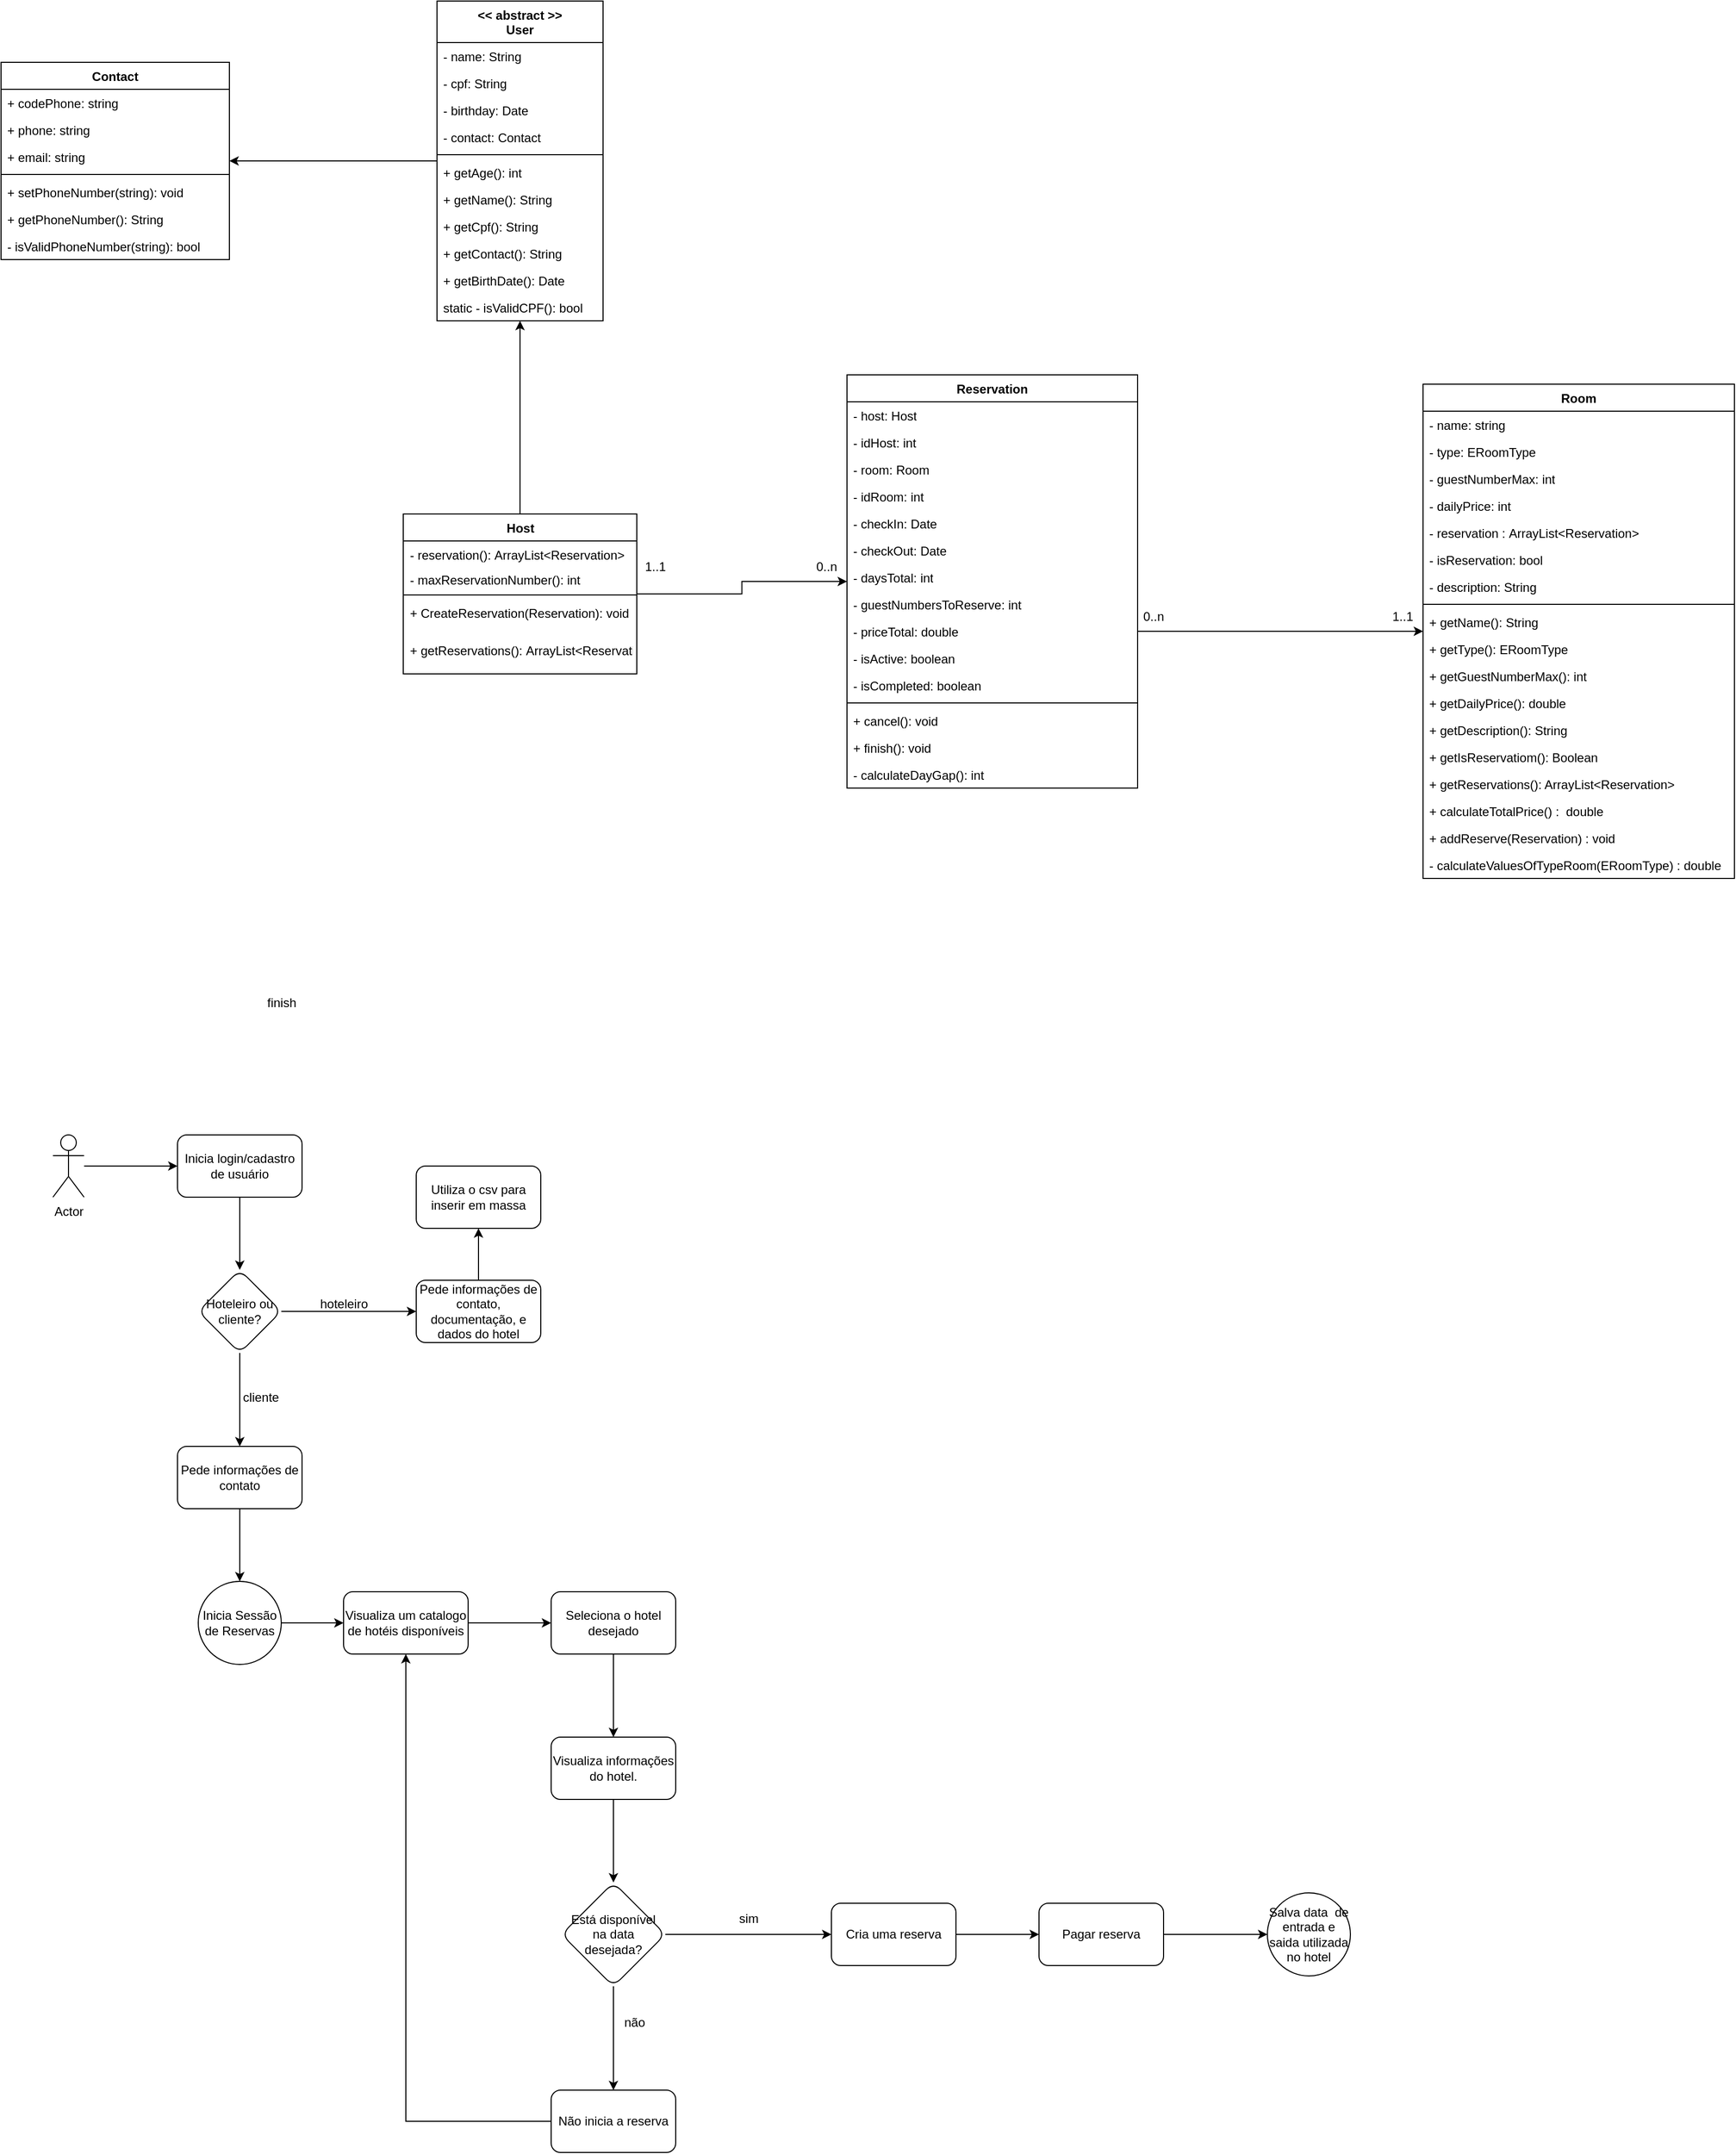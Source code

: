<mxfile version="22.0.3" type="device">
  <diagram name="Página-1" id="BmBMGIrfv2WmDZ4eUASm">
    <mxGraphModel dx="72" dy="1737" grid="1" gridSize="10" guides="1" tooltips="1" connect="1" arrows="1" fold="1" page="0" pageScale="1" pageWidth="827" pageHeight="1169" math="0" shadow="0">
      <root>
        <mxCell id="0" />
        <mxCell id="1" parent="0" />
        <mxCell id="FzabC8vqsWaqZOw50s2N-5" style="edgeStyle=orthogonalEdgeStyle;rounded=0;orthogonalLoop=1;jettySize=auto;html=1;" parent="1" source="FzabC8vqsWaqZOw50s2N-1" target="FzabC8vqsWaqZOw50s2N-4" edge="1">
          <mxGeometry relative="1" as="geometry" />
        </mxCell>
        <mxCell id="FzabC8vqsWaqZOw50s2N-1" value="Actor" style="shape=umlActor;verticalLabelPosition=bottom;verticalAlign=top;html=1;outlineConnect=0;" parent="1" vertex="1">
          <mxGeometry x="1440" y="462" width="30" height="60" as="geometry" />
        </mxCell>
        <mxCell id="FzabC8vqsWaqZOw50s2N-7" value="" style="edgeStyle=orthogonalEdgeStyle;rounded=0;orthogonalLoop=1;jettySize=auto;html=1;" parent="1" source="FzabC8vqsWaqZOw50s2N-4" target="FzabC8vqsWaqZOw50s2N-6" edge="1">
          <mxGeometry relative="1" as="geometry" />
        </mxCell>
        <mxCell id="FzabC8vqsWaqZOw50s2N-4" value="Inicia login/cadastro de usuário" style="rounded=1;whiteSpace=wrap;html=1;" parent="1" vertex="1">
          <mxGeometry x="1560" y="462" width="120" height="60" as="geometry" />
        </mxCell>
        <mxCell id="FzabC8vqsWaqZOw50s2N-9" value="" style="edgeStyle=orthogonalEdgeStyle;rounded=0;orthogonalLoop=1;jettySize=auto;html=1;" parent="1" source="FzabC8vqsWaqZOw50s2N-6" target="FzabC8vqsWaqZOw50s2N-8" edge="1">
          <mxGeometry relative="1" as="geometry" />
        </mxCell>
        <mxCell id="FzabC8vqsWaqZOw50s2N-11" value="" style="edgeStyle=orthogonalEdgeStyle;rounded=0;orthogonalLoop=1;jettySize=auto;html=1;" parent="1" source="FzabC8vqsWaqZOw50s2N-6" target="FzabC8vqsWaqZOw50s2N-10" edge="1">
          <mxGeometry relative="1" as="geometry" />
        </mxCell>
        <mxCell id="FzabC8vqsWaqZOw50s2N-6" value="Hoteleiro ou cliente?" style="rhombus;whiteSpace=wrap;html=1;rounded=1;" parent="1" vertex="1">
          <mxGeometry x="1580" y="592" width="80" height="80" as="geometry" />
        </mxCell>
        <mxCell id="FzabC8vqsWaqZOw50s2N-15" value="" style="edgeStyle=orthogonalEdgeStyle;rounded=0;orthogonalLoop=1;jettySize=auto;html=1;" parent="1" source="FzabC8vqsWaqZOw50s2N-8" target="FzabC8vqsWaqZOw50s2N-14" edge="1">
          <mxGeometry relative="1" as="geometry" />
        </mxCell>
        <mxCell id="FzabC8vqsWaqZOw50s2N-8" value="Pede informações de contato, documentação, e dados do hotel" style="whiteSpace=wrap;html=1;rounded=1;" parent="1" vertex="1">
          <mxGeometry x="1790" y="602" width="120" height="60" as="geometry" />
        </mxCell>
        <mxCell id="FzabC8vqsWaqZOw50s2N-17" value="" style="edgeStyle=orthogonalEdgeStyle;rounded=0;orthogonalLoop=1;jettySize=auto;html=1;" parent="1" source="FzabC8vqsWaqZOw50s2N-10" target="FzabC8vqsWaqZOw50s2N-16" edge="1">
          <mxGeometry relative="1" as="geometry" />
        </mxCell>
        <mxCell id="FzabC8vqsWaqZOw50s2N-10" value="Pede informações de contato" style="whiteSpace=wrap;html=1;rounded=1;" parent="1" vertex="1">
          <mxGeometry x="1560" y="762" width="120" height="60" as="geometry" />
        </mxCell>
        <mxCell id="FzabC8vqsWaqZOw50s2N-12" value="cliente" style="text;html=1;align=center;verticalAlign=middle;resizable=0;points=[];autosize=1;strokeColor=none;fillColor=none;" parent="1" vertex="1">
          <mxGeometry x="1610" y="700" width="60" height="30" as="geometry" />
        </mxCell>
        <mxCell id="FzabC8vqsWaqZOw50s2N-13" value="hoteleiro" style="text;html=1;align=center;verticalAlign=middle;resizable=0;points=[];autosize=1;strokeColor=none;fillColor=none;" parent="1" vertex="1">
          <mxGeometry x="1685" y="610" width="70" height="30" as="geometry" />
        </mxCell>
        <mxCell id="FzabC8vqsWaqZOw50s2N-14" value="Utiliza o csv para inserir em massa" style="whiteSpace=wrap;html=1;rounded=1;" parent="1" vertex="1">
          <mxGeometry x="1790" y="492" width="120" height="60" as="geometry" />
        </mxCell>
        <mxCell id="FzabC8vqsWaqZOw50s2N-19" value="" style="edgeStyle=orthogonalEdgeStyle;rounded=0;orthogonalLoop=1;jettySize=auto;html=1;" parent="1" source="FzabC8vqsWaqZOw50s2N-16" target="FzabC8vqsWaqZOw50s2N-18" edge="1">
          <mxGeometry relative="1" as="geometry" />
        </mxCell>
        <mxCell id="FzabC8vqsWaqZOw50s2N-16" value="Inicia Sessão de Reservas" style="ellipse;whiteSpace=wrap;html=1;rounded=1;" parent="1" vertex="1">
          <mxGeometry x="1580" y="892" width="80" height="80" as="geometry" />
        </mxCell>
        <mxCell id="FzabC8vqsWaqZOw50s2N-21" value="" style="edgeStyle=orthogonalEdgeStyle;rounded=0;orthogonalLoop=1;jettySize=auto;html=1;" parent="1" source="FzabC8vqsWaqZOw50s2N-18" target="FzabC8vqsWaqZOw50s2N-20" edge="1">
          <mxGeometry relative="1" as="geometry" />
        </mxCell>
        <mxCell id="FzabC8vqsWaqZOw50s2N-18" value="Visualiza um catalogo de hotéis disponíveis" style="whiteSpace=wrap;html=1;rounded=1;" parent="1" vertex="1">
          <mxGeometry x="1720" y="902" width="120" height="60" as="geometry" />
        </mxCell>
        <mxCell id="FzabC8vqsWaqZOw50s2N-34" value="" style="edgeStyle=orthogonalEdgeStyle;rounded=0;orthogonalLoop=1;jettySize=auto;html=1;" parent="1" source="FzabC8vqsWaqZOw50s2N-20" target="FzabC8vqsWaqZOw50s2N-33" edge="1">
          <mxGeometry relative="1" as="geometry" />
        </mxCell>
        <mxCell id="FzabC8vqsWaqZOw50s2N-20" value="Seleciona o hotel desejado" style="whiteSpace=wrap;html=1;rounded=1;" parent="1" vertex="1">
          <mxGeometry x="1920" y="902" width="120" height="60" as="geometry" />
        </mxCell>
        <mxCell id="FzabC8vqsWaqZOw50s2N-25" value="" style="edgeStyle=orthogonalEdgeStyle;rounded=0;orthogonalLoop=1;jettySize=auto;html=1;" parent="1" source="FzabC8vqsWaqZOw50s2N-22" target="FzabC8vqsWaqZOw50s2N-24" edge="1">
          <mxGeometry relative="1" as="geometry" />
        </mxCell>
        <mxCell id="FzabC8vqsWaqZOw50s2N-27" value="" style="edgeStyle=orthogonalEdgeStyle;rounded=0;orthogonalLoop=1;jettySize=auto;html=1;" parent="1" source="FzabC8vqsWaqZOw50s2N-22" target="FzabC8vqsWaqZOw50s2N-26" edge="1">
          <mxGeometry relative="1" as="geometry" />
        </mxCell>
        <mxCell id="FzabC8vqsWaqZOw50s2N-22" value="Está disponível na data desejada?" style="rhombus;whiteSpace=wrap;html=1;rounded=1;" parent="1" vertex="1">
          <mxGeometry x="1930" y="1182" width="100" height="100" as="geometry" />
        </mxCell>
        <mxCell id="FzabC8vqsWaqZOw50s2N-39" value="" style="edgeStyle=orthogonalEdgeStyle;rounded=0;orthogonalLoop=1;jettySize=auto;html=1;" parent="1" source="FzabC8vqsWaqZOw50s2N-24" target="FzabC8vqsWaqZOw50s2N-38" edge="1">
          <mxGeometry relative="1" as="geometry" />
        </mxCell>
        <mxCell id="FzabC8vqsWaqZOw50s2N-24" value="Cria uma reserva" style="whiteSpace=wrap;html=1;rounded=1;" parent="1" vertex="1">
          <mxGeometry x="2190" y="1202" width="120" height="60" as="geometry" />
        </mxCell>
        <mxCell id="FzabC8vqsWaqZOw50s2N-37" style="edgeStyle=orthogonalEdgeStyle;rounded=0;orthogonalLoop=1;jettySize=auto;html=1;" parent="1" source="FzabC8vqsWaqZOw50s2N-26" target="FzabC8vqsWaqZOw50s2N-18" edge="1">
          <mxGeometry relative="1" as="geometry" />
        </mxCell>
        <mxCell id="FzabC8vqsWaqZOw50s2N-26" value="Não inicia a reserva" style="whiteSpace=wrap;html=1;rounded=1;" parent="1" vertex="1">
          <mxGeometry x="1920" y="1382" width="120" height="60" as="geometry" />
        </mxCell>
        <mxCell id="FzabC8vqsWaqZOw50s2N-28" value="sim" style="text;html=1;align=center;verticalAlign=middle;resizable=0;points=[];autosize=1;strokeColor=none;fillColor=none;" parent="1" vertex="1">
          <mxGeometry x="2090" y="1202" width="40" height="30" as="geometry" />
        </mxCell>
        <mxCell id="FzabC8vqsWaqZOw50s2N-31" value="não" style="text;html=1;align=center;verticalAlign=middle;resizable=0;points=[];autosize=1;strokeColor=none;fillColor=none;" parent="1" vertex="1">
          <mxGeometry x="1980" y="1302" width="40" height="30" as="geometry" />
        </mxCell>
        <mxCell id="FzabC8vqsWaqZOw50s2N-36" style="edgeStyle=orthogonalEdgeStyle;rounded=0;orthogonalLoop=1;jettySize=auto;html=1;" parent="1" source="FzabC8vqsWaqZOw50s2N-33" target="FzabC8vqsWaqZOw50s2N-22" edge="1">
          <mxGeometry relative="1" as="geometry" />
        </mxCell>
        <mxCell id="FzabC8vqsWaqZOw50s2N-33" value="Visualiza informações do hotel." style="whiteSpace=wrap;html=1;rounded=1;" parent="1" vertex="1">
          <mxGeometry x="1920" y="1042" width="120" height="60" as="geometry" />
        </mxCell>
        <mxCell id="FzabC8vqsWaqZOw50s2N-41" value="" style="edgeStyle=orthogonalEdgeStyle;rounded=0;orthogonalLoop=1;jettySize=auto;html=1;" parent="1" source="FzabC8vqsWaqZOw50s2N-38" target="FzabC8vqsWaqZOw50s2N-40" edge="1">
          <mxGeometry relative="1" as="geometry" />
        </mxCell>
        <mxCell id="FzabC8vqsWaqZOw50s2N-38" value="Pagar reserva" style="whiteSpace=wrap;html=1;rounded=1;" parent="1" vertex="1">
          <mxGeometry x="2390" y="1202" width="120" height="60" as="geometry" />
        </mxCell>
        <mxCell id="FzabC8vqsWaqZOw50s2N-40" value="Salva data&amp;nbsp; de entrada e saida utilizada no hotel" style="ellipse;whiteSpace=wrap;html=1;rounded=1;" parent="1" vertex="1">
          <mxGeometry x="2610" y="1192" width="80" height="80" as="geometry" />
        </mxCell>
        <mxCell id="Dz1jmlQof7M3VyDFqwy3-3" style="edgeStyle=orthogonalEdgeStyle;rounded=0;orthogonalLoop=1;jettySize=auto;html=1;" edge="1" parent="1" source="FzabC8vqsWaqZOw50s2N-47" target="FzabC8vqsWaqZOw50s2N-84">
          <mxGeometry relative="1" as="geometry" />
        </mxCell>
        <mxCell id="FzabC8vqsWaqZOw50s2N-47" value="&amp;lt;&amp;lt; abstract &amp;gt;&amp;gt;&lt;br&gt;User" style="swimlane;fontStyle=1;align=center;verticalAlign=top;childLayout=stackLayout;horizontal=1;startSize=40;horizontalStack=0;resizeParent=1;resizeParentMax=0;resizeLast=0;collapsible=1;marginBottom=0;whiteSpace=wrap;html=1;" parent="1" vertex="1">
          <mxGeometry x="1810" y="-630" width="160" height="308" as="geometry" />
        </mxCell>
        <mxCell id="Dz1jmlQof7M3VyDFqwy3-5" value="- name: String" style="text;strokeColor=none;fillColor=none;align=left;verticalAlign=top;spacingLeft=4;spacingRight=4;overflow=hidden;rotatable=0;points=[[0,0.5],[1,0.5]];portConstraint=eastwest;whiteSpace=wrap;html=1;" vertex="1" parent="FzabC8vqsWaqZOw50s2N-47">
          <mxGeometry y="40" width="160" height="26" as="geometry" />
        </mxCell>
        <mxCell id="FzabC8vqsWaqZOw50s2N-72" value="- cpf: String" style="text;strokeColor=none;fillColor=none;align=left;verticalAlign=top;spacingLeft=4;spacingRight=4;overflow=hidden;rotatable=0;points=[[0,0.5],[1,0.5]];portConstraint=eastwest;whiteSpace=wrap;html=1;" parent="FzabC8vqsWaqZOw50s2N-47" vertex="1">
          <mxGeometry y="66" width="160" height="26" as="geometry" />
        </mxCell>
        <mxCell id="FzabC8vqsWaqZOw50s2N-48" value="- birthday: Date" style="text;strokeColor=none;fillColor=none;align=left;verticalAlign=top;spacingLeft=4;spacingRight=4;overflow=hidden;rotatable=0;points=[[0,0.5],[1,0.5]];portConstraint=eastwest;whiteSpace=wrap;html=1;" parent="FzabC8vqsWaqZOw50s2N-47" vertex="1">
          <mxGeometry y="92" width="160" height="26" as="geometry" />
        </mxCell>
        <mxCell id="FzabC8vqsWaqZOw50s2N-73" value="- contact: Contact" style="text;strokeColor=none;fillColor=none;align=left;verticalAlign=top;spacingLeft=4;spacingRight=4;overflow=hidden;rotatable=0;points=[[0,0.5],[1,0.5]];portConstraint=eastwest;whiteSpace=wrap;html=1;" parent="FzabC8vqsWaqZOw50s2N-47" vertex="1">
          <mxGeometry y="118" width="160" height="26" as="geometry" />
        </mxCell>
        <mxCell id="FzabC8vqsWaqZOw50s2N-49" value="" style="line;strokeWidth=1;fillColor=none;align=left;verticalAlign=middle;spacingTop=-1;spacingLeft=3;spacingRight=3;rotatable=0;labelPosition=right;points=[];portConstraint=eastwest;strokeColor=inherit;" parent="FzabC8vqsWaqZOw50s2N-47" vertex="1">
          <mxGeometry y="144" width="160" height="8" as="geometry" />
        </mxCell>
        <mxCell id="FzabC8vqsWaqZOw50s2N-50" value="+ getAge(): int" style="text;strokeColor=none;fillColor=none;align=left;verticalAlign=top;spacingLeft=4;spacingRight=4;overflow=hidden;rotatable=0;points=[[0,0.5],[1,0.5]];portConstraint=eastwest;whiteSpace=wrap;html=1;" parent="FzabC8vqsWaqZOw50s2N-47" vertex="1">
          <mxGeometry y="152" width="160" height="26" as="geometry" />
        </mxCell>
        <mxCell id="Dz1jmlQof7M3VyDFqwy3-7" value="+&amp;nbsp;getName&lt;span style=&quot;background-color: initial;&quot;&gt;():&amp;nbsp;&lt;/span&gt;String" style="text;strokeColor=none;fillColor=none;align=left;verticalAlign=top;spacingLeft=4;spacingRight=4;overflow=hidden;rotatable=0;points=[[0,0.5],[1,0.5]];portConstraint=eastwest;whiteSpace=wrap;html=1;" vertex="1" parent="FzabC8vqsWaqZOw50s2N-47">
          <mxGeometry y="178" width="160" height="26" as="geometry" />
        </mxCell>
        <mxCell id="Dz1jmlQof7M3VyDFqwy3-9" value="+&amp;nbsp;getCpf&lt;span style=&quot;background-color: initial;&quot;&gt;(): String&lt;/span&gt;" style="text;strokeColor=none;fillColor=none;align=left;verticalAlign=top;spacingLeft=4;spacingRight=4;overflow=hidden;rotatable=0;points=[[0,0.5],[1,0.5]];portConstraint=eastwest;whiteSpace=wrap;html=1;" vertex="1" parent="FzabC8vqsWaqZOw50s2N-47">
          <mxGeometry y="204" width="160" height="26" as="geometry" />
        </mxCell>
        <mxCell id="Dz1jmlQof7M3VyDFqwy3-8" value="+&amp;nbsp;getContact&lt;span style=&quot;background-color: initial;&quot;&gt;():&amp;nbsp;&lt;/span&gt;String" style="text;strokeColor=none;fillColor=none;align=left;verticalAlign=top;spacingLeft=4;spacingRight=4;overflow=hidden;rotatable=0;points=[[0,0.5],[1,0.5]];portConstraint=eastwest;whiteSpace=wrap;html=1;" vertex="1" parent="FzabC8vqsWaqZOw50s2N-47">
          <mxGeometry y="230" width="160" height="26" as="geometry" />
        </mxCell>
        <mxCell id="Dz1jmlQof7M3VyDFqwy3-10" value="+&amp;nbsp;getBirthDate&lt;span style=&quot;background-color: initial;&quot;&gt;(): Date&lt;/span&gt;" style="text;strokeColor=none;fillColor=none;align=left;verticalAlign=top;spacingLeft=4;spacingRight=4;overflow=hidden;rotatable=0;points=[[0,0.5],[1,0.5]];portConstraint=eastwest;whiteSpace=wrap;html=1;" vertex="1" parent="FzabC8vqsWaqZOw50s2N-47">
          <mxGeometry y="256" width="160" height="26" as="geometry" />
        </mxCell>
        <mxCell id="Dz1jmlQof7M3VyDFqwy3-6" value="static - isValidCPF&lt;span style=&quot;background-color: initial;&quot;&gt;(): bool&lt;/span&gt;" style="text;strokeColor=none;fillColor=none;align=left;verticalAlign=top;spacingLeft=4;spacingRight=4;overflow=hidden;rotatable=0;points=[[0,0.5],[1,0.5]];portConstraint=eastwest;whiteSpace=wrap;html=1;" vertex="1" parent="FzabC8vqsWaqZOw50s2N-47">
          <mxGeometry y="282" width="160" height="26" as="geometry" />
        </mxCell>
        <mxCell id="FzabC8vqsWaqZOw50s2N-100" style="edgeStyle=orthogonalEdgeStyle;rounded=0;orthogonalLoop=1;jettySize=auto;html=1;" parent="1" source="FzabC8vqsWaqZOw50s2N-51" target="FzabC8vqsWaqZOw50s2N-47" edge="1">
          <mxGeometry relative="1" as="geometry" />
        </mxCell>
        <mxCell id="Dz1jmlQof7M3VyDFqwy3-19" style="edgeStyle=orthogonalEdgeStyle;rounded=0;orthogonalLoop=1;jettySize=auto;html=1;" edge="1" parent="1" source="FzabC8vqsWaqZOw50s2N-51" target="FzabC8vqsWaqZOw50s2N-63">
          <mxGeometry relative="1" as="geometry" />
        </mxCell>
        <mxCell id="FzabC8vqsWaqZOw50s2N-51" value="Host" style="swimlane;fontStyle=1;align=center;verticalAlign=top;childLayout=stackLayout;horizontal=1;startSize=26;horizontalStack=0;resizeParent=1;resizeParentMax=0;resizeLast=0;collapsible=1;marginBottom=0;whiteSpace=wrap;html=1;" parent="1" vertex="1">
          <mxGeometry x="1777.5" y="-136" width="225" height="154" as="geometry" />
        </mxCell>
        <mxCell id="Dz1jmlQof7M3VyDFqwy3-63" value="- reservation&lt;span style=&quot;background-color: initial;&quot;&gt;():&amp;nbsp;ArrayList&amp;lt;Reservation&amp;gt;&lt;/span&gt;" style="text;strokeColor=none;fillColor=none;align=left;verticalAlign=top;spacingLeft=4;spacingRight=4;overflow=hidden;rotatable=0;points=[[0,0.5],[1,0.5]];portConstraint=eastwest;whiteSpace=wrap;html=1;" vertex="1" parent="FzabC8vqsWaqZOw50s2N-51">
          <mxGeometry y="26" width="225" height="24" as="geometry" />
        </mxCell>
        <mxCell id="Dz1jmlQof7M3VyDFqwy3-12" value="- maxReservationNumber&lt;span style=&quot;background-color: initial;&quot;&gt;(): int&lt;/span&gt;" style="text;strokeColor=none;fillColor=none;align=left;verticalAlign=top;spacingLeft=4;spacingRight=4;overflow=hidden;rotatable=0;points=[[0,0.5],[1,0.5]];portConstraint=eastwest;whiteSpace=wrap;html=1;" vertex="1" parent="FzabC8vqsWaqZOw50s2N-51">
          <mxGeometry y="50" width="225" height="24" as="geometry" />
        </mxCell>
        <mxCell id="FzabC8vqsWaqZOw50s2N-53" value="" style="line;strokeWidth=1;fillColor=none;align=left;verticalAlign=middle;spacingTop=-1;spacingLeft=3;spacingRight=3;rotatable=0;labelPosition=right;points=[];portConstraint=eastwest;strokeColor=inherit;" parent="FzabC8vqsWaqZOw50s2N-51" vertex="1">
          <mxGeometry y="74" width="225" height="8" as="geometry" />
        </mxCell>
        <mxCell id="Dz1jmlQof7M3VyDFqwy3-13" value="+&amp;nbsp;CreateReservation(Reservation&lt;span style=&quot;background-color: initial;&quot;&gt;): void&lt;/span&gt;" style="text;strokeColor=none;fillColor=none;align=left;verticalAlign=top;spacingLeft=4;spacingRight=4;overflow=hidden;rotatable=0;points=[[0,0.5],[1,0.5]];portConstraint=eastwest;whiteSpace=wrap;html=1;" vertex="1" parent="FzabC8vqsWaqZOw50s2N-51">
          <mxGeometry y="82" width="225" height="36" as="geometry" />
        </mxCell>
        <mxCell id="FzabC8vqsWaqZOw50s2N-54" value="+&amp;nbsp;getReservations&lt;span style=&quot;background-color: initial;&quot;&gt;(&lt;/span&gt;&lt;span style=&quot;background-color: initial;&quot;&gt;):&amp;nbsp;&lt;/span&gt;ArrayList&amp;lt;Reservation&amp;gt;" style="text;strokeColor=none;fillColor=none;align=left;verticalAlign=top;spacingLeft=4;spacingRight=4;overflow=hidden;rotatable=0;points=[[0,0.5],[1,0.5]];portConstraint=eastwest;whiteSpace=wrap;html=1;" parent="FzabC8vqsWaqZOw50s2N-51" vertex="1">
          <mxGeometry y="118" width="225" height="36" as="geometry" />
        </mxCell>
        <mxCell id="FzabC8vqsWaqZOw50s2N-59" value="Room" style="swimlane;fontStyle=1;align=center;verticalAlign=top;childLayout=stackLayout;horizontal=1;startSize=26;horizontalStack=0;resizeParent=1;resizeParentMax=0;resizeLast=0;collapsible=1;marginBottom=0;whiteSpace=wrap;html=1;" parent="1" vertex="1">
          <mxGeometry x="2760" y="-261" width="300" height="476" as="geometry" />
        </mxCell>
        <mxCell id="FzabC8vqsWaqZOw50s2N-60" value="- name: string" style="text;strokeColor=none;fillColor=none;align=left;verticalAlign=top;spacingLeft=4;spacingRight=4;overflow=hidden;rotatable=0;points=[[0,0.5],[1,0.5]];portConstraint=eastwest;whiteSpace=wrap;html=1;" parent="FzabC8vqsWaqZOw50s2N-59" vertex="1">
          <mxGeometry y="26" width="300" height="26" as="geometry" />
        </mxCell>
        <mxCell id="Dz1jmlQof7M3VyDFqwy3-14" value="- type: ERoomType" style="text;strokeColor=none;fillColor=none;align=left;verticalAlign=top;spacingLeft=4;spacingRight=4;overflow=hidden;rotatable=0;points=[[0,0.5],[1,0.5]];portConstraint=eastwest;whiteSpace=wrap;html=1;" vertex="1" parent="FzabC8vqsWaqZOw50s2N-59">
          <mxGeometry y="52" width="300" height="26" as="geometry" />
        </mxCell>
        <mxCell id="Dz1jmlQof7M3VyDFqwy3-15" value="- guestNumberMax: int" style="text;strokeColor=none;fillColor=none;align=left;verticalAlign=top;spacingLeft=4;spacingRight=4;overflow=hidden;rotatable=0;points=[[0,0.5],[1,0.5]];portConstraint=eastwest;whiteSpace=wrap;html=1;" vertex="1" parent="FzabC8vqsWaqZOw50s2N-59">
          <mxGeometry y="78" width="300" height="26" as="geometry" />
        </mxCell>
        <mxCell id="FzabC8vqsWaqZOw50s2N-83" value="- dailyPrice: int" style="text;strokeColor=none;fillColor=none;align=left;verticalAlign=top;spacingLeft=4;spacingRight=4;overflow=hidden;rotatable=0;points=[[0,0.5],[1,0.5]];portConstraint=eastwest;whiteSpace=wrap;html=1;" parent="FzabC8vqsWaqZOw50s2N-59" vertex="1">
          <mxGeometry y="104" width="300" height="26" as="geometry" />
        </mxCell>
        <mxCell id="FzabC8vqsWaqZOw50s2N-105" value="- reservation :&amp;nbsp;ArrayList&amp;lt;Reservation&amp;gt;" style="text;strokeColor=none;fillColor=none;align=left;verticalAlign=top;spacingLeft=4;spacingRight=4;overflow=hidden;rotatable=0;points=[[0,0.5],[1,0.5]];portConstraint=eastwest;whiteSpace=wrap;html=1;" parent="FzabC8vqsWaqZOw50s2N-59" vertex="1">
          <mxGeometry y="130" width="300" height="26" as="geometry" />
        </mxCell>
        <mxCell id="Dz1jmlQof7M3VyDFqwy3-17" value="- isReservation: bool" style="text;strokeColor=none;fillColor=none;align=left;verticalAlign=top;spacingLeft=4;spacingRight=4;overflow=hidden;rotatable=0;points=[[0,0.5],[1,0.5]];portConstraint=eastwest;whiteSpace=wrap;html=1;" vertex="1" parent="FzabC8vqsWaqZOw50s2N-59">
          <mxGeometry y="156" width="300" height="26" as="geometry" />
        </mxCell>
        <mxCell id="Dz1jmlQof7M3VyDFqwy3-16" value="- description: String" style="text;strokeColor=none;fillColor=none;align=left;verticalAlign=top;spacingLeft=4;spacingRight=4;overflow=hidden;rotatable=0;points=[[0,0.5],[1,0.5]];portConstraint=eastwest;whiteSpace=wrap;html=1;" vertex="1" parent="FzabC8vqsWaqZOw50s2N-59">
          <mxGeometry y="182" width="300" height="26" as="geometry" />
        </mxCell>
        <mxCell id="FzabC8vqsWaqZOw50s2N-61" value="" style="line;strokeWidth=1;fillColor=none;align=left;verticalAlign=middle;spacingTop=-1;spacingLeft=3;spacingRight=3;rotatable=0;labelPosition=right;points=[];portConstraint=eastwest;strokeColor=inherit;" parent="FzabC8vqsWaqZOw50s2N-59" vertex="1">
          <mxGeometry y="208" width="300" height="8" as="geometry" />
        </mxCell>
        <mxCell id="Dz1jmlQof7M3VyDFqwy3-27" value="+ getName(): String" style="text;strokeColor=none;fillColor=none;align=left;verticalAlign=top;spacingLeft=4;spacingRight=4;overflow=hidden;rotatable=0;points=[[0,0.5],[1,0.5]];portConstraint=eastwest;whiteSpace=wrap;html=1;" vertex="1" parent="FzabC8vqsWaqZOw50s2N-59">
          <mxGeometry y="216" width="300" height="26" as="geometry" />
        </mxCell>
        <mxCell id="Dz1jmlQof7M3VyDFqwy3-30" value="+ getType(): ERoomType" style="text;strokeColor=none;fillColor=none;align=left;verticalAlign=top;spacingLeft=4;spacingRight=4;overflow=hidden;rotatable=0;points=[[0,0.5],[1,0.5]];portConstraint=eastwest;whiteSpace=wrap;html=1;" vertex="1" parent="FzabC8vqsWaqZOw50s2N-59">
          <mxGeometry y="242" width="300" height="26" as="geometry" />
        </mxCell>
        <mxCell id="Dz1jmlQof7M3VyDFqwy3-29" value="+ getGuestNumberMax(): int" style="text;strokeColor=none;fillColor=none;align=left;verticalAlign=top;spacingLeft=4;spacingRight=4;overflow=hidden;rotatable=0;points=[[0,0.5],[1,0.5]];portConstraint=eastwest;whiteSpace=wrap;html=1;" vertex="1" parent="FzabC8vqsWaqZOw50s2N-59">
          <mxGeometry y="268" width="300" height="26" as="geometry" />
        </mxCell>
        <mxCell id="Dz1jmlQof7M3VyDFqwy3-28" value="+ getDailyPrice(): double" style="text;strokeColor=none;fillColor=none;align=left;verticalAlign=top;spacingLeft=4;spacingRight=4;overflow=hidden;rotatable=0;points=[[0,0.5],[1,0.5]];portConstraint=eastwest;whiteSpace=wrap;html=1;" vertex="1" parent="FzabC8vqsWaqZOw50s2N-59">
          <mxGeometry y="294" width="300" height="26" as="geometry" />
        </mxCell>
        <mxCell id="Dz1jmlQof7M3VyDFqwy3-26" value="+ getDescription(): String" style="text;strokeColor=none;fillColor=none;align=left;verticalAlign=top;spacingLeft=4;spacingRight=4;overflow=hidden;rotatable=0;points=[[0,0.5],[1,0.5]];portConstraint=eastwest;whiteSpace=wrap;html=1;" vertex="1" parent="FzabC8vqsWaqZOw50s2N-59">
          <mxGeometry y="320" width="300" height="26" as="geometry" />
        </mxCell>
        <mxCell id="Dz1jmlQof7M3VyDFqwy3-25" value="+ getIsReservatiom(): Boolean" style="text;strokeColor=none;fillColor=none;align=left;verticalAlign=top;spacingLeft=4;spacingRight=4;overflow=hidden;rotatable=0;points=[[0,0.5],[1,0.5]];portConstraint=eastwest;whiteSpace=wrap;html=1;" vertex="1" parent="FzabC8vqsWaqZOw50s2N-59">
          <mxGeometry y="346" width="300" height="26" as="geometry" />
        </mxCell>
        <mxCell id="Dz1jmlQof7M3VyDFqwy3-32" value="+ getReservations(): ArrayList&amp;lt;Reservation&amp;gt;" style="text;strokeColor=none;fillColor=none;align=left;verticalAlign=top;spacingLeft=4;spacingRight=4;overflow=hidden;rotatable=0;points=[[0,0.5],[1,0.5]];portConstraint=eastwest;whiteSpace=wrap;html=1;" vertex="1" parent="FzabC8vqsWaqZOw50s2N-59">
          <mxGeometry y="372" width="300" height="26" as="geometry" />
        </mxCell>
        <mxCell id="Dz1jmlQof7M3VyDFqwy3-33" value="+&amp;nbsp;calculateTotalPrice&lt;span style=&quot;background-color: initial;&quot;&gt;() :&amp;nbsp; double&lt;/span&gt;" style="text;strokeColor=none;fillColor=none;align=left;verticalAlign=top;spacingLeft=4;spacingRight=4;overflow=hidden;rotatable=0;points=[[0,0.5],[1,0.5]];portConstraint=eastwest;whiteSpace=wrap;html=1;" vertex="1" parent="FzabC8vqsWaqZOw50s2N-59">
          <mxGeometry y="398" width="300" height="26" as="geometry" />
        </mxCell>
        <mxCell id="Dz1jmlQof7M3VyDFqwy3-34" value="+ addReserve(Reservation) : void" style="text;strokeColor=none;fillColor=none;align=left;verticalAlign=top;spacingLeft=4;spacingRight=4;overflow=hidden;rotatable=0;points=[[0,0.5],[1,0.5]];portConstraint=eastwest;whiteSpace=wrap;html=1;" vertex="1" parent="FzabC8vqsWaqZOw50s2N-59">
          <mxGeometry y="424" width="300" height="26" as="geometry" />
        </mxCell>
        <mxCell id="FzabC8vqsWaqZOw50s2N-62" value="-&amp;nbsp;calculateValuesOfTypeRoom(ERoomType) : double" style="text;strokeColor=none;fillColor=none;align=left;verticalAlign=top;spacingLeft=4;spacingRight=4;overflow=hidden;rotatable=0;points=[[0,0.5],[1,0.5]];portConstraint=eastwest;whiteSpace=wrap;html=1;" parent="FzabC8vqsWaqZOw50s2N-59" vertex="1">
          <mxGeometry y="450" width="300" height="26" as="geometry" />
        </mxCell>
        <mxCell id="FzabC8vqsWaqZOw50s2N-63" value="Reservation" style="swimlane;fontStyle=1;align=center;verticalAlign=top;childLayout=stackLayout;horizontal=1;startSize=26;horizontalStack=0;resizeParent=1;resizeParentMax=0;resizeLast=0;collapsible=1;marginBottom=0;whiteSpace=wrap;html=1;" parent="1" vertex="1">
          <mxGeometry x="2205" y="-270" width="280" height="398" as="geometry" />
        </mxCell>
        <mxCell id="FzabC8vqsWaqZOw50s2N-146" value="- host: Host" style="text;strokeColor=none;fillColor=none;align=left;verticalAlign=top;spacingLeft=4;spacingRight=4;overflow=hidden;rotatable=0;points=[[0,0.5],[1,0.5]];portConstraint=eastwest;whiteSpace=wrap;html=1;" parent="FzabC8vqsWaqZOw50s2N-63" vertex="1">
          <mxGeometry y="26" width="280" height="26" as="geometry" />
        </mxCell>
        <mxCell id="Dz1jmlQof7M3VyDFqwy3-22" value="- idHost: int" style="text;strokeColor=none;fillColor=none;align=left;verticalAlign=top;spacingLeft=4;spacingRight=4;overflow=hidden;rotatable=0;points=[[0,0.5],[1,0.5]];portConstraint=eastwest;whiteSpace=wrap;html=1;" vertex="1" parent="FzabC8vqsWaqZOw50s2N-63">
          <mxGeometry y="52" width="280" height="26" as="geometry" />
        </mxCell>
        <mxCell id="Dz1jmlQof7M3VyDFqwy3-21" value="- room: Room" style="text;strokeColor=none;fillColor=none;align=left;verticalAlign=top;spacingLeft=4;spacingRight=4;overflow=hidden;rotatable=0;points=[[0,0.5],[1,0.5]];portConstraint=eastwest;whiteSpace=wrap;html=1;" vertex="1" parent="FzabC8vqsWaqZOw50s2N-63">
          <mxGeometry y="78" width="280" height="26" as="geometry" />
        </mxCell>
        <mxCell id="Dz1jmlQof7M3VyDFqwy3-23" value="- idRoom: int" style="text;strokeColor=none;fillColor=none;align=left;verticalAlign=top;spacingLeft=4;spacingRight=4;overflow=hidden;rotatable=0;points=[[0,0.5],[1,0.5]];portConstraint=eastwest;whiteSpace=wrap;html=1;" vertex="1" parent="FzabC8vqsWaqZOw50s2N-63">
          <mxGeometry y="104" width="280" height="26" as="geometry" />
        </mxCell>
        <mxCell id="FzabC8vqsWaqZOw50s2N-77" value="- checkIn: Date" style="text;strokeColor=none;fillColor=none;align=left;verticalAlign=top;spacingLeft=4;spacingRight=4;overflow=hidden;rotatable=0;points=[[0,0.5],[1,0.5]];portConstraint=eastwest;whiteSpace=wrap;html=1;" parent="FzabC8vqsWaqZOw50s2N-63" vertex="1">
          <mxGeometry y="130" width="280" height="26" as="geometry" />
        </mxCell>
        <mxCell id="FzabC8vqsWaqZOw50s2N-64" value="- checkOut: Date" style="text;strokeColor=none;fillColor=none;align=left;verticalAlign=top;spacingLeft=4;spacingRight=4;overflow=hidden;rotatable=0;points=[[0,0.5],[1,0.5]];portConstraint=eastwest;whiteSpace=wrap;html=1;" parent="FzabC8vqsWaqZOw50s2N-63" vertex="1">
          <mxGeometry y="156" width="280" height="26" as="geometry" />
        </mxCell>
        <mxCell id="Dz1jmlQof7M3VyDFqwy3-24" value="- daysTotal: int" style="text;strokeColor=none;fillColor=none;align=left;verticalAlign=top;spacingLeft=4;spacingRight=4;overflow=hidden;rotatable=0;points=[[0,0.5],[1,0.5]];portConstraint=eastwest;whiteSpace=wrap;html=1;" vertex="1" parent="FzabC8vqsWaqZOw50s2N-63">
          <mxGeometry y="182" width="280" height="26" as="geometry" />
        </mxCell>
        <mxCell id="FzabC8vqsWaqZOw50s2N-103" value="- guestNumbersToReserve: int" style="text;strokeColor=none;fillColor=none;align=left;verticalAlign=top;spacingLeft=4;spacingRight=4;overflow=hidden;rotatable=0;points=[[0,0.5],[1,0.5]];portConstraint=eastwest;whiteSpace=wrap;html=1;" parent="FzabC8vqsWaqZOw50s2N-63" vertex="1">
          <mxGeometry y="208" width="280" height="26" as="geometry" />
        </mxCell>
        <mxCell id="FzabC8vqsWaqZOw50s2N-140" value="- priceTotal: double" style="text;strokeColor=none;fillColor=none;align=left;verticalAlign=top;spacingLeft=4;spacingRight=4;overflow=hidden;rotatable=0;points=[[0,0.5],[1,0.5]];portConstraint=eastwest;whiteSpace=wrap;html=1;" parent="FzabC8vqsWaqZOw50s2N-63" vertex="1">
          <mxGeometry y="234" width="280" height="26" as="geometry" />
        </mxCell>
        <mxCell id="Dz1jmlQof7M3VyDFqwy3-36" value="- isActive: boolean" style="text;strokeColor=none;fillColor=none;align=left;verticalAlign=top;spacingLeft=4;spacingRight=4;overflow=hidden;rotatable=0;points=[[0,0.5],[1,0.5]];portConstraint=eastwest;whiteSpace=wrap;html=1;" vertex="1" parent="FzabC8vqsWaqZOw50s2N-63">
          <mxGeometry y="260" width="280" height="26" as="geometry" />
        </mxCell>
        <mxCell id="FzabC8vqsWaqZOw50s2N-147" value="- isCompleted: boolean" style="text;strokeColor=none;fillColor=none;align=left;verticalAlign=top;spacingLeft=4;spacingRight=4;overflow=hidden;rotatable=0;points=[[0,0.5],[1,0.5]];portConstraint=eastwest;whiteSpace=wrap;html=1;" parent="FzabC8vqsWaqZOw50s2N-63" vertex="1">
          <mxGeometry y="286" width="280" height="26" as="geometry" />
        </mxCell>
        <mxCell id="FzabC8vqsWaqZOw50s2N-65" value="" style="line;strokeWidth=1;fillColor=none;align=left;verticalAlign=middle;spacingTop=-1;spacingLeft=3;spacingRight=3;rotatable=0;labelPosition=right;points=[];portConstraint=eastwest;strokeColor=inherit;" parent="FzabC8vqsWaqZOw50s2N-63" vertex="1">
          <mxGeometry y="312" width="280" height="8" as="geometry" />
        </mxCell>
        <mxCell id="Dz1jmlQof7M3VyDFqwy3-35" value="+ cancel(): void" style="text;strokeColor=none;fillColor=none;align=left;verticalAlign=top;spacingLeft=4;spacingRight=4;overflow=hidden;rotatable=0;points=[[0,0.5],[1,0.5]];portConstraint=eastwest;whiteSpace=wrap;html=1;" vertex="1" parent="FzabC8vqsWaqZOw50s2N-63">
          <mxGeometry y="320" width="280" height="26" as="geometry" />
        </mxCell>
        <mxCell id="Dz1jmlQof7M3VyDFqwy3-38" value="+ finish&lt;span style=&quot;background-color: initial;&quot;&gt;(): void&lt;/span&gt;" style="text;strokeColor=none;fillColor=none;align=left;verticalAlign=top;spacingLeft=4;spacingRight=4;overflow=hidden;rotatable=0;points=[[0,0.5],[1,0.5]];portConstraint=eastwest;whiteSpace=wrap;html=1;" vertex="1" parent="FzabC8vqsWaqZOw50s2N-63">
          <mxGeometry y="346" width="280" height="26" as="geometry" />
        </mxCell>
        <mxCell id="Dz1jmlQof7M3VyDFqwy3-37" value="- calculateDayGap&lt;span style=&quot;background-color: initial;&quot;&gt;(): int&lt;/span&gt;" style="text;strokeColor=none;fillColor=none;align=left;verticalAlign=top;spacingLeft=4;spacingRight=4;overflow=hidden;rotatable=0;points=[[0,0.5],[1,0.5]];portConstraint=eastwest;whiteSpace=wrap;html=1;" vertex="1" parent="FzabC8vqsWaqZOw50s2N-63">
          <mxGeometry y="372" width="280" height="26" as="geometry" />
        </mxCell>
        <mxCell id="FzabC8vqsWaqZOw50s2N-84" value="Contact" style="swimlane;fontStyle=1;align=center;verticalAlign=top;childLayout=stackLayout;horizontal=1;startSize=26;horizontalStack=0;resizeParent=1;resizeParentMax=0;resizeLast=0;collapsible=1;marginBottom=0;whiteSpace=wrap;html=1;" parent="1" vertex="1">
          <mxGeometry x="1390" y="-571" width="220" height="190" as="geometry" />
        </mxCell>
        <mxCell id="FzabC8vqsWaqZOw50s2N-87" value="+ codePhone: string" style="text;strokeColor=none;fillColor=none;align=left;verticalAlign=top;spacingLeft=4;spacingRight=4;overflow=hidden;rotatable=0;points=[[0,0.5],[1,0.5]];portConstraint=eastwest;whiteSpace=wrap;html=1;" parent="FzabC8vqsWaqZOw50s2N-84" vertex="1">
          <mxGeometry y="26" width="220" height="26" as="geometry" />
        </mxCell>
        <mxCell id="FzabC8vqsWaqZOw50s2N-85" value="+ phone: string" style="text;strokeColor=none;fillColor=none;align=left;verticalAlign=top;spacingLeft=4;spacingRight=4;overflow=hidden;rotatable=0;points=[[0,0.5],[1,0.5]];portConstraint=eastwest;whiteSpace=wrap;html=1;" parent="FzabC8vqsWaqZOw50s2N-84" vertex="1">
          <mxGeometry y="52" width="220" height="26" as="geometry" />
        </mxCell>
        <mxCell id="FzabC8vqsWaqZOw50s2N-86" value="+ email: string" style="text;strokeColor=none;fillColor=none;align=left;verticalAlign=top;spacingLeft=4;spacingRight=4;overflow=hidden;rotatable=0;points=[[0,0.5],[1,0.5]];portConstraint=eastwest;whiteSpace=wrap;html=1;" parent="FzabC8vqsWaqZOw50s2N-84" vertex="1">
          <mxGeometry y="78" width="220" height="26" as="geometry" />
        </mxCell>
        <mxCell id="FzabC8vqsWaqZOw50s2N-89" value="" style="line;strokeWidth=1;fillColor=none;align=left;verticalAlign=middle;spacingTop=-1;spacingLeft=3;spacingRight=3;rotatable=0;labelPosition=right;points=[];portConstraint=eastwest;strokeColor=inherit;" parent="FzabC8vqsWaqZOw50s2N-84" vertex="1">
          <mxGeometry y="104" width="220" height="8" as="geometry" />
        </mxCell>
        <mxCell id="FzabC8vqsWaqZOw50s2N-90" value="+&amp;nbsp;setPhoneNumber&lt;span style=&quot;background-color: initial;&quot;&gt;(string): void&lt;/span&gt;" style="text;strokeColor=none;fillColor=none;align=left;verticalAlign=top;spacingLeft=4;spacingRight=4;overflow=hidden;rotatable=0;points=[[0,0.5],[1,0.5]];portConstraint=eastwest;whiteSpace=wrap;html=1;" parent="FzabC8vqsWaqZOw50s2N-84" vertex="1">
          <mxGeometry y="112" width="220" height="26" as="geometry" />
        </mxCell>
        <mxCell id="FzabC8vqsWaqZOw50s2N-99" value="+ getPhoneNumber&lt;span style=&quot;background-color: initial;&quot;&gt;():&amp;nbsp;&lt;/span&gt;String" style="text;strokeColor=none;fillColor=none;align=left;verticalAlign=top;spacingLeft=4;spacingRight=4;overflow=hidden;rotatable=0;points=[[0,0.5],[1,0.5]];portConstraint=eastwest;whiteSpace=wrap;html=1;" parent="FzabC8vqsWaqZOw50s2N-84" vertex="1">
          <mxGeometry y="138" width="220" height="26" as="geometry" />
        </mxCell>
        <mxCell id="Dz1jmlQof7M3VyDFqwy3-11" value="- isValidPhoneNumber&lt;span style=&quot;background-color: initial;&quot;&gt;(string): bool&lt;/span&gt;" style="text;strokeColor=none;fillColor=none;align=left;verticalAlign=top;spacingLeft=4;spacingRight=4;overflow=hidden;rotatable=0;points=[[0,0.5],[1,0.5]];portConstraint=eastwest;whiteSpace=wrap;html=1;" vertex="1" parent="FzabC8vqsWaqZOw50s2N-84">
          <mxGeometry y="164" width="220" height="26" as="geometry" />
        </mxCell>
        <mxCell id="FzabC8vqsWaqZOw50s2N-137" value="finish" style="text;html=1;align=center;verticalAlign=middle;resizable=0;points=[];autosize=1;strokeColor=none;fillColor=none;" parent="1" vertex="1">
          <mxGeometry x="1635" y="320" width="50" height="30" as="geometry" />
        </mxCell>
        <mxCell id="Dz1jmlQof7M3VyDFqwy3-20" style="edgeStyle=orthogonalEdgeStyle;rounded=0;orthogonalLoop=1;jettySize=auto;html=1;" edge="1" parent="1" source="FzabC8vqsWaqZOw50s2N-140" target="FzabC8vqsWaqZOw50s2N-59">
          <mxGeometry relative="1" as="geometry" />
        </mxCell>
        <mxCell id="Dz1jmlQof7M3VyDFqwy3-59" value="0..n" style="text;html=1;align=center;verticalAlign=middle;resizable=0;points=[];autosize=1;strokeColor=none;fillColor=none;" vertex="1" parent="1">
          <mxGeometry x="2480" y="-52" width="40" height="30" as="geometry" />
        </mxCell>
        <mxCell id="Dz1jmlQof7M3VyDFqwy3-60" value="1..1" style="text;html=1;align=center;verticalAlign=middle;resizable=0;points=[];autosize=1;strokeColor=none;fillColor=none;" vertex="1" parent="1">
          <mxGeometry x="2720" y="-52" width="40" height="30" as="geometry" />
        </mxCell>
        <mxCell id="Dz1jmlQof7M3VyDFqwy3-61" value="0..n" style="text;html=1;align=center;verticalAlign=middle;resizable=0;points=[];autosize=1;strokeColor=none;fillColor=none;" vertex="1" parent="1">
          <mxGeometry x="2165" y="-100" width="40" height="30" as="geometry" />
        </mxCell>
        <mxCell id="Dz1jmlQof7M3VyDFqwy3-62" value="1..1" style="text;html=1;align=center;verticalAlign=middle;resizable=0;points=[];autosize=1;strokeColor=none;fillColor=none;" vertex="1" parent="1">
          <mxGeometry x="2000" y="-100" width="40" height="30" as="geometry" />
        </mxCell>
      </root>
    </mxGraphModel>
  </diagram>
</mxfile>
